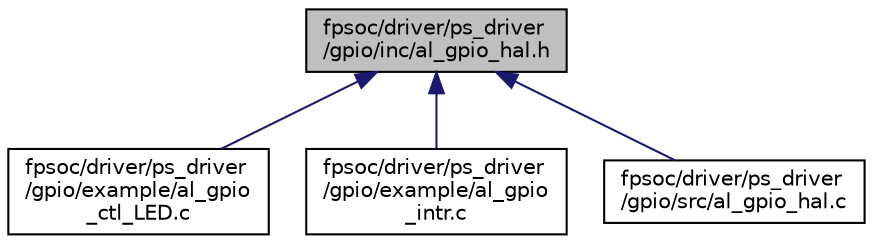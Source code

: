 digraph "fpsoc/driver/ps_driver/gpio/inc/al_gpio_hal.h"
{
  edge [fontname="Helvetica",fontsize="10",labelfontname="Helvetica",labelfontsize="10"];
  node [fontname="Helvetica",fontsize="10",shape=record];
  Node5 [label="fpsoc/driver/ps_driver\l/gpio/inc/al_gpio_hal.h",height=0.2,width=0.4,color="black", fillcolor="grey75", style="filled", fontcolor="black"];
  Node5 -> Node6 [dir="back",color="midnightblue",fontsize="10",style="solid",fontname="Helvetica"];
  Node6 [label="fpsoc/driver/ps_driver\l/gpio/example/al_gpio\l_ctl_LED.c",height=0.2,width=0.4,color="black", fillcolor="white", style="filled",URL="$al__gpio__ctl__LED_8c.html",tooltip="control LED example "];
  Node5 -> Node7 [dir="back",color="midnightblue",fontsize="10",style="solid",fontname="Helvetica"];
  Node7 [label="fpsoc/driver/ps_driver\l/gpio/example/al_gpio\l_intr.c",height=0.2,width=0.4,color="black", fillcolor="white", style="filled",URL="$al__gpio__intr_8c.html",tooltip="gpio intrrupt example "];
  Node5 -> Node8 [dir="back",color="midnightblue",fontsize="10",style="solid",fontname="Helvetica"];
  Node8 [label="fpsoc/driver/ps_driver\l/gpio/src/al_gpio_hal.c",height=0.2,width=0.4,color="black", fillcolor="white", style="filled",URL="$al__gpio__hal_8c.html"];
}
